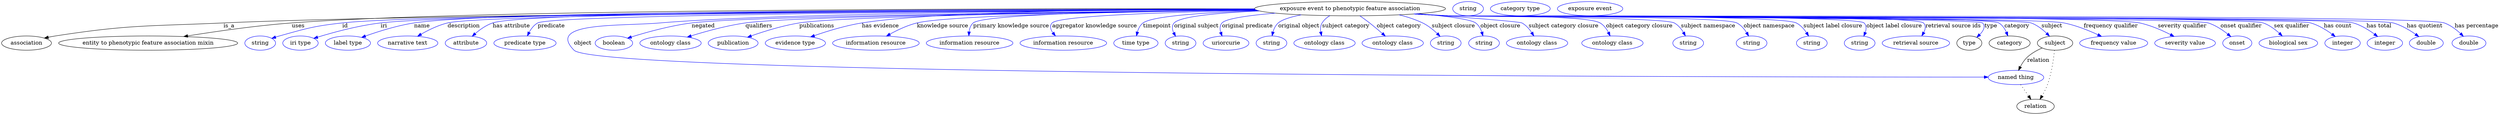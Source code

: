 digraph {
	graph [bb="0,0,6258.4,283"];
	node [label="\N"];
	"exposure event to phenotypic feature association"	[height=0.5,
		label="exposure event to phenotypic feature association",
		pos="3379.4,265",
		width=6.6439];
	association	[height=0.5,
		pos="62.394,178",
		width=1.7332];
	"exposure event to phenotypic feature association" -> association	[label=is_a,
		lp="570.39,221.5",
		pos="e,107.12,190.68 3141.5,263.06 2556,260.43 1056.5,251.63 556.39,229 368.46,220.5 320.27,225.03 134.39,196 128.7,195.11 122.8,194.01 \
116.93,192.8"];
	"entity to phenotypic feature association mixin"	[height=0.5,
		pos="367.39,178",
		width=6.2286];
	"exposure event to phenotypic feature association" -> "entity to phenotypic feature association mixin"	[label=uses,
		lp="743.89,221.5",
		pos="e,456.57,194.54 3140.2,264.67 2579.4,265.62 1192,264.19 727.39,229 638.76,222.29 538.66,207.82 466.55,196.17"];
	id	[color=blue,
		height=0.5,
		label=string,
		pos="648.39,178",
		width=1.0652];
	"exposure event to phenotypic feature association" -> id	[color=blue,
		label=id,
		lp="861.39,221.5",
		pos="e,677.38,189.97 3141.3,263.31 2555.8,261.23 1077.2,253.58 854.39,229 783.09,221.13 765.47,215.35 696.39,196 693.29,195.13 690.09,\
194.16 686.89,193.14",
		style=solid];
	iri	[color=blue,
		height=0.5,
		label="iri type",
		pos="749.39,178",
		width=1.2277];
	"exposure event to phenotypic feature association" -> iri	[color=blue,
		label=iri,
		lp="958.39,221.5",
		pos="e,782.7,190.05 3141.2,263.34 2571.8,261.38 1163.4,254.02 950.39,229 894.92,222.49 832.76,205.47 792.46,193.09",
		style=solid];
	name	[color=blue,
		height=0.5,
		label="label type",
		pos="868.39,178",
		width=1.5707];
	"exposure event to phenotypic feature association" -> name	[color=blue,
		label=name,
		lp="1054.4,221.5",
		pos="e,902.72,192.4 3140.4,264.19 2584.7,264.09 1237.9,260.54 1034.4,229 992.08,222.44 945.52,207.73 912.51,195.95",
		style=solid];
	description	[color=blue,
		height=0.5,
		label="narrative text",
		pos="1018.4,178",
		width=2.0943];
	"exposure event to phenotypic feature association" -> description	[color=blue,
		label=description,
		lp="1157.9,221.5",
		pos="e,1042.8,195.28 3141.4,263.19 2580.2,260.88 1214.2,252.85 1117.4,229 1094.1,223.26 1070,211.26 1051.5,200.46",
		style=solid];
	"has attribute"	[color=blue,
		height=0.5,
		label=attribute,
		pos="1163.4,178",
		width=1.4443];
	"exposure event to phenotypic feature association" -> "has attribute"	[color=blue,
		label="has attribute",
		lp="1277.4,221.5",
		pos="e,1179,195.22 3140.5,264.04 2599.3,263.6 1319.3,259.33 1230.4,229 1214.2,223.48 1198.7,212.45 1186.7,202.15",
		style=solid];
	predicate	[color=blue,
		height=0.5,
		label="predicate type",
		pos="1311.4,178",
		width=2.1665];
	"exposure event to phenotypic feature association" -> predicate	[color=blue,
		label=predicate,
		lp="1377.4,221.5",
		pos="e,1317.4,196.16 3141.7,262.84 2612.9,259.86 1382.1,250.63 1343.4,229 1333.9,223.72 1326.9,214.36 1321.8,205.16",
		style=solid];
	object	[color=blue,
		height=0.5,
		label="named thing",
		pos="5049.4,91",
		width=1.9318];
	"exposure event to phenotypic feature association" -> object	[color=blue,
		label=object,
		lp="1456.4,178",
		pos="e,4979.7,91.969 3141.2,263.07 2736.7,260.85 1931.6,253.4 1649.4,229 1549.4,220.35 1364.1,231.63 1434.4,160 1498.5,94.718 4444.1,\
91.943 4969.6,91.968",
		style=solid];
	negated	[color=blue,
		height=0.5,
		label=boolean,
		pos="1534.4,178",
		width=1.2999];
	"exposure event to phenotypic feature association" -> negated	[color=blue,
		label=negated,
		lp="1757.4,221.5",
		pos="e,1568.2,190.48 3143.7,261.77 2720.9,257.36 1864.5,246.4 1728.4,229 1675.8,222.28 1617.1,205.84 1578.2,193.64",
		style=solid];
	qualifiers	[color=blue,
		height=0.5,
		label="ontology class",
		pos="1675.4,178",
		width=2.1304];
	"exposure event to phenotypic feature association" -> qualifiers	[color=blue,
		label=qualifiers,
		lp="1896.9,221.5",
		pos="e,1717.4,193.23 3144.4,261.63 2750.1,257.2 1986.2,246.5 1863.4,229 1816.4,222.31 1764.4,207.91 1727,196.28",
		style=solid];
	publications	[color=blue,
		height=0.5,
		label=publication,
		pos="1832.4,178",
		width=1.7332];
	"exposure event to phenotypic feature association" -> publications	[color=blue,
		label=publications,
		lp="2042.4,221.5",
		pos="e,1868.3,192.88 3144.5,261.46 2779.9,257.01 2107.9,246.55 1998.4,229 1956.8,222.33 1911,208 1878.1,196.38",
		style=solid];
	"has evidence"	[color=blue,
		height=0.5,
		label="evidence type",
		pos="1988.4,178",
		width=2.0943];
	"exposure event to phenotypic feature association" -> "has evidence"	[color=blue,
		label="has evidence",
		lp="2201.9,221.5",
		pos="e,2026.5,193.55 3140.3,264.58 2838.9,264.03 2338.2,258.45 2155.4,229 2114.4,222.39 2069.3,208.49 2036.4,197.02",
		style=solid];
	"knowledge source"	[color=blue,
		height=0.5,
		label="information resource",
		pos="2190.4,178",
		width=3.015];
	"exposure event to phenotypic feature association" -> "knowledge source"	[color=blue,
		label="knowledge source",
		lp="2357.9,221.5",
		pos="e,2216.8,195.64 3144.2,261.62 2849.5,257.84 2373.3,248.74 2293.4,229 2269.6,223.12 2244.8,211.28 2225.5,200.6",
		style=solid];
	"primary knowledge source"	[color=blue,
		height=0.5,
		label="information resource",
		pos="2425.4,178",
		width=3.015];
	"exposure event to phenotypic feature association" -> "primary knowledge source"	[color=blue,
		label="primary knowledge source",
		lp="2529.4,221.5",
		pos="e,2423.5,196.48 3142.1,262.57 2870.9,259.84 2460.8,251.93 2434.4,229 2428,223.41 2425.1,214.91 2424,206.5",
		style=solid];
	"aggregator knowledge source"	[color=blue,
		height=0.5,
		label="information resource",
		pos="2660.4,178",
		width=3.015];
	"exposure event to phenotypic feature association" -> "aggregator knowledge source"	[color=blue,
		label="aggregator knowledge source",
		lp="2738.9,221.5",
		pos="e,2640.7,196.14 3146.9,260.78 2934.3,256.66 2650.2,247.68 2632.4,229 2625.5,221.8 2628.3,212.59 2634.2,204.05",
		style=solid];
	timepoint	[color=blue,
		height=0.5,
		label="time type",
		pos="2842.4,178",
		width=1.5346];
	"exposure event to phenotypic feature association" -> timepoint	[color=blue,
		label=timepoint,
		lp="2895.4,221.5",
		pos="e,2843.9,196.19 3149.5,259.98 3021.9,255.73 2884.2,246.98 2860.4,229 2853.1,223.49 2848.7,214.74 2846.2,206.1",
		style=solid];
	"original subject"	[color=blue,
		height=0.5,
		label=string,
		pos="2954.4,178",
		width=1.0652];
	"exposure event to phenotypic feature association" -> "original subject"	[color=blue,
		label="original subject",
		lp="2994.4,221.5",
		pos="e,2941.9,195.19 3152.7,259.25 3052.7,254.75 2954.1,246 2938.4,229 2932.1,222.22 2933.3,212.97 2937.1,204.27",
		style=solid];
	"original predicate"	[color=blue,
		height=0.5,
		label=uriorcurie,
		pos="3068.4,178",
		width=1.5887];
	"exposure event to phenotypic feature association" -> "original predicate"	[color=blue,
		label="original predicate",
		lp="3121.9,221.5",
		pos="e,3058.6,195.75 3192.2,253.77 3127.5,248.29 3068.5,240.29 3058.4,229 3052.6,222.56 3052.7,213.75 3055,205.31",
		style=solid];
	"original object"	[color=blue,
		height=0.5,
		label=string,
		pos="3182.4,178",
		width=1.0652];
	"exposure event to phenotypic feature association" -> "original object"	[color=blue,
		label="original object",
		lp="3250.9,221.5",
		pos="e,3183.9,196.25 3257.1,249.46 3231.5,244.34 3209.3,237.63 3199.4,229 3192.7,223.17 3188.7,214.61 3186.2,206.22",
		style=solid];
	"subject category"	[color=blue,
		height=0.5,
		label="ontology class",
		pos="3315.4,178",
		width=2.1304];
	"exposure event to phenotypic feature association" -> "subject category"	[color=blue,
		label="subject category",
		lp="3368.9,221.5",
		pos="e,3308.1,196.39 3328.7,247.39 3321,242.65 3314.1,236.63 3309.4,229 3305.2,222.28 3304.8,214.07 3305.9,206.26",
		style=solid];
	"object category"	[color=blue,
		height=0.5,
		label="ontology class",
		pos="3486.4,178",
		width=2.1304];
	"exposure event to phenotypic feature association" -> "object category"	[color=blue,
		label="object category",
		lp="3501.9,221.5",
		pos="e,3468,195.66 3404.1,246.98 3412,241.4 3420.7,235.07 3428.4,229 3439.1,220.58 3450.6,210.87 3460.4,202.27",
		style=solid];
	"subject closure"	[color=blue,
		height=0.5,
		label=string,
		pos="3619.4,178",
		width=1.0652];
	"exposure event to phenotypic feature association" -> "subject closure"	[color=blue,
		label="subject closure",
		lp="3638.9,221.5",
		pos="e,3605.2,195.02 3502.2,249.49 3522.5,244.54 3543,237.9 3561.4,229 3574.9,222.45 3587.8,211.92 3598,202.21",
		style=solid];
	"object closure"	[color=blue,
		height=0.5,
		label=string,
		pos="3715.4,178",
		width=1.0652];
	"exposure event to phenotypic feature association" -> "object closure"	[color=blue,
		label="object closure",
		lp="3756.4,221.5",
		pos="e,3712.8,196.12 3550.2,252.39 3617.4,246.43 3681.8,238.43 3694.4,229 3702,223.35 3706.8,214.45 3709.9,205.72",
		style=solid];
	"subject category closure"	[color=blue,
		height=0.5,
		label="ontology class",
		pos="3848.4,178",
		width=2.1304];
	"exposure event to phenotypic feature association" -> "subject category closure"	[color=blue,
		label="subject category closure",
		lp="3914.9,221.5",
		pos="e,3840.3,195.98 3545.8,252.03 3664.6,243.25 3804.4,232.3 3810.4,229 3820.5,223.44 3828.8,213.91 3835,204.64",
		style=solid];
	"object category closure"	[color=blue,
		height=0.5,
		label="ontology class",
		pos="4037.4,178",
		width=2.1304];
	"exposure event to phenotypic feature association" -> "object category closure"	[color=blue,
		label="object category closure",
		lp="4104.9,221.5",
		pos="e,4031.7,196.03 3546.8,252.1 3574.1,250.29 3602,248.53 3628.4,247 3670.4,244.57 3970.2,250.32 4006.4,229 4015.5,223.62 4022.4,214.37 \
4027.3,205.28",
		style=solid];
	"subject namespace"	[color=blue,
		height=0.5,
		label=string,
		pos="4227.4,178",
		width=1.0652];
	"exposure event to phenotypic feature association" -> "subject namespace"	[color=blue,
		label="subject namespace",
		lp="4277.4,221.5",
		pos="e,4220.4,196.15 3544.1,251.91 3572.2,250.09 3601.1,248.37 3628.4,247 3659.7,245.43 4164.8,243.92 4192.4,229 4202.2,223.71 4209.8,\
214.34 4215.4,205.14",
		style=solid];
	"object namespace"	[color=blue,
		height=0.5,
		label=string,
		pos="4386.4,178",
		width=1.0652];
	"exposure event to phenotypic feature association" -> "object namespace"	[color=blue,
		label="object namespace",
		lp="4430.4,221.5",
		pos="e,4379,195.71 3542.7,251.83 3571.3,250 3600.7,248.29 3628.4,247 3668.4,245.13 4313.8,247.48 4349.4,229 4359.7,223.64 4367.9,213.95 \
4373.9,204.52",
		style=solid];
	"subject label closure"	[color=blue,
		height=0.5,
		label=string,
		pos="4537.4,178",
		width=1.0652];
	"exposure event to phenotypic feature association" -> "subject label closure"	[color=blue,
		label="subject label closure",
		lp="4590.4,221.5",
		pos="e,4529.4,195.75 3542.1,251.78 3570.8,249.94 3600.5,248.24 3628.4,247 3676.7,244.85 4455.2,250.66 4498.4,229 4509.1,223.64 4517.7,\
213.81 4524.1,204.28",
		style=solid];
	"object label closure"	[color=blue,
		height=0.5,
		label=string,
		pos="4657.4,178",
		width=1.0652];
	"exposure event to phenotypic feature association" -> "object label closure"	[color=blue,
		label="object label closure",
		lp="4743.9,221.5",
		pos="e,4667.7,195.5 3541.4,251.74 3570.4,249.89 3600.3,248.2 3628.4,247 3657.3,245.77 4648.1,249.61 4668.4,229 4674.6,222.64 4674.3,213.6 \
4671.6,204.94",
		style=solid];
	"retrieval source ids"	[color=blue,
		height=0.5,
		label="retrieval source",
		pos="4798.4,178",
		width=2.347];
	"exposure event to phenotypic feature association" -> "retrieval source ids"	[color=blue,
		label="retrieval source ids",
		lp="4891.9,221.5",
		pos="e,4813.2,196.2 3541.1,251.71 3570.1,249.86 3600.1,248.18 3628.4,247 3661.4,245.62 4794.2,252.53 4817.4,229 4823.9,222.42 4822.5,\
213.41 4818.3,204.84",
		style=solid];
	type	[height=0.5,
		pos="4932.4,178",
		width=0.86659];
	"exposure event to phenotypic feature association" -> type	[color=blue,
		label=type,
		lp="4986.4,221.5",
		pos="e,4951.1,192.56 3540.7,251.69 3569.9,249.84 3600,248.16 3628.4,247 3647,246.24 4952.4,242.22 4965.4,229 4974,220.33 4967.8,209.12 \
4958.5,199.52",
		style=solid];
	category	[height=0.5,
		pos="5033.4,178",
		width=1.4263];
	"exposure event to phenotypic feature association" -> category	[color=blue,
		label=category,
		lp="5051.9,221.5",
		pos="e,5029.1,196.09 3540.7,251.68 3569.9,249.83 3600,248.15 3628.4,247 3666.6,245.45 4973.6,248.82 5006.4,229 5015.1,223.75 5021.1,214.65 \
5025.3,205.64",
		style=solid];
	subject	[height=0.5,
		pos="5147.4,178",
		width=1.2277];
	"exposure event to phenotypic feature association" -> subject	[color=blue,
		label=subject,
		lp="5139.4,221.5",
		pos="e,5133.5,195.46 3540.4,251.69 3569.7,249.83 3599.9,248.15 3628.4,247 3668.9,245.37 5049.4,243.03 5087.4,229 5102.1,223.56 5115.8,\
212.8 5126.4,202.65",
		style=solid];
	"frequency qualifier"	[color=blue,
		height=0.5,
		label="frequency value",
		pos="5294.4,178",
		width=2.3651];
	"exposure event to phenotypic feature association" -> "frequency qualifier"	[color=blue,
		label="frequency qualifier",
		lp="5287.4,221.5",
		pos="e,5264,194.83 3540.4,251.67 3569.7,249.81 3599.9,248.14 3628.4,247 3713.9,243.58 5085.4,245.68 5169.4,229 5199.1,223.09 5230.9,210.32 \
5254.9,199.17",
		style=solid];
	"severity qualifier"	[color=blue,
		height=0.5,
		label="severity value",
		pos="5473.4,178",
		width=2.1123];
	"exposure event to phenotypic feature association" -> "severity qualifier"	[color=blue,
		label="severity qualifier",
		lp="5466.4,221.5",
		pos="e,5445.9,194.84 3540.1,251.66 3569.4,249.8 3599.8,248.12 3628.4,247 3724.5,243.22 5265.4,249.22 5359.4,229 5386.6,223.15 5415.2,\
210.56 5437,199.48",
		style=solid];
	"onset qualifier"	[color=blue,
		height=0.5,
		label=onset,
		pos="5603.4,178",
		width=1.011];
	"exposure event to phenotypic feature association" -> "onset qualifier"	[color=blue,
		label="onset qualifier",
		lp="5612.9,221.5",
		pos="e,5587.5,194.3 3540.1,251.64 3569.4,249.78 3599.8,248.11 3628.4,247 3681.2,244.95 5481,245.04 5531.4,229 5549.3,223.3 5566.7,211.48 \
5579.9,200.76",
		style=solid];
	"sex qualifier"	[color=blue,
		height=0.5,
		label="biological sex",
		pos="5731.4,178",
		width=2.0401];
	"exposure event to phenotypic feature association" -> "sex qualifier"	[color=blue,
		label="sex qualifier",
		lp="5739.4,221.5",
		pos="e,5716.2,195.98 3540.1,251.63 3569.4,249.76 3599.8,248.1 3628.4,247 3685,244.82 5615,247.89 5668.4,229 5683.4,223.68 5697.6,213.15 \
5708.7,203.12",
		style=solid];
	"has count"	[color=blue,
		height=0.5,
		label=integer,
		pos="5867.4,178",
		width=1.2277];
	"exposure event to phenotypic feature association" -> "has count"	[color=blue,
		label="has count",
		lp="5855.4,221.5",
		pos="e,5849.1,194.57 3539.7,251.64 3569.2,249.77 3599.7,248.1 3628.4,247 3688.3,244.71 5729.8,245.77 5787.4,229 5806.8,223.33 5826.2,\
211.47 5841,200.71",
		style=solid];
	"has total"	[color=blue,
		height=0.5,
		label=integer,
		pos="5973.4,178",
		width=1.2277];
	"exposure event to phenotypic feature association" -> "has total"	[color=blue,
		label="has total",
		lp="5958.9,221.5",
		pos="e,5955.4,194.57 3539.7,251.63 3569.2,249.76 3599.7,248.09 3628.4,247 3691.3,244.61 5834,246.76 5894.4,229 5913.7,223.33 5932.8,211.47 \
5947.3,200.71",
		style=solid];
	"has quotient"	[color=blue,
		height=0.5,
		label=double,
		pos="6077.4,178",
		width=1.1735];
	"exposure event to phenotypic feature association" -> "has quotient"	[color=blue,
		label="has quotient",
		lp="6073.4,221.5",
		pos="e,6058.7,194.34 3539.7,251.62 3569.2,249.75 3599.7,248.09 3628.4,247 3694.1,244.51 5931.1,246.84 5994.4,229 6014.6,223.31 6034.8,\
211.32 6050.2,200.51",
		style=solid];
	"has percentage"	[color=blue,
		height=0.5,
		label=double,
		pos="6184.4,178",
		width=1.1735];
	"exposure event to phenotypic feature association" -> "has percentage"	[color=blue,
		label="has percentage",
		lp="6203.4,221.5",
		pos="e,6170.4,195 3539.7,251.61 3569.2,249.74 3599.7,248.08 3628.4,247 3697.6,244.39 6057.1,252.3 6122.4,229 6137.7,223.54 6152,212.56 \
6163,202.28",
		style=solid];
	relation	[height=0.5,
		pos="5098.4,18",
		width=1.2999];
	object -> relation	[pos="e,5086.9,35.705 5061,73.174 5067,64.509 5074.4,53.768 5081,44.141",
		style=dotted];
	association_type	[color=blue,
		height=0.5,
		label=string,
		pos="3675.4,265",
		width=1.0652];
	association_category	[color=blue,
		height=0.5,
		label="category type",
		pos="3806.4,265",
		width=2.0762];
	subject -> object	[label=relation,
		lp="5105.4,134.5",
		pos="e,5055.8,108.97 5114.9,165.59 5102.1,159.94 5088,152.13 5077.4,142 5070.4,135.31 5064.7,126.48 5060.3,118.1"];
	subject -> relation	[pos="e,5109.6,35.828 5146,159.99 5143.9,139.02 5139,102.55 5128.4,73 5124.9,63.258 5119.8,53.189 5114.8,44.423",
		style=dotted];
	"exposure event to phenotypic feature association_subject"	[color=blue,
		height=0.5,
		label="exposure event",
		pos="3981.4,265",
		width=2.2748];
}
